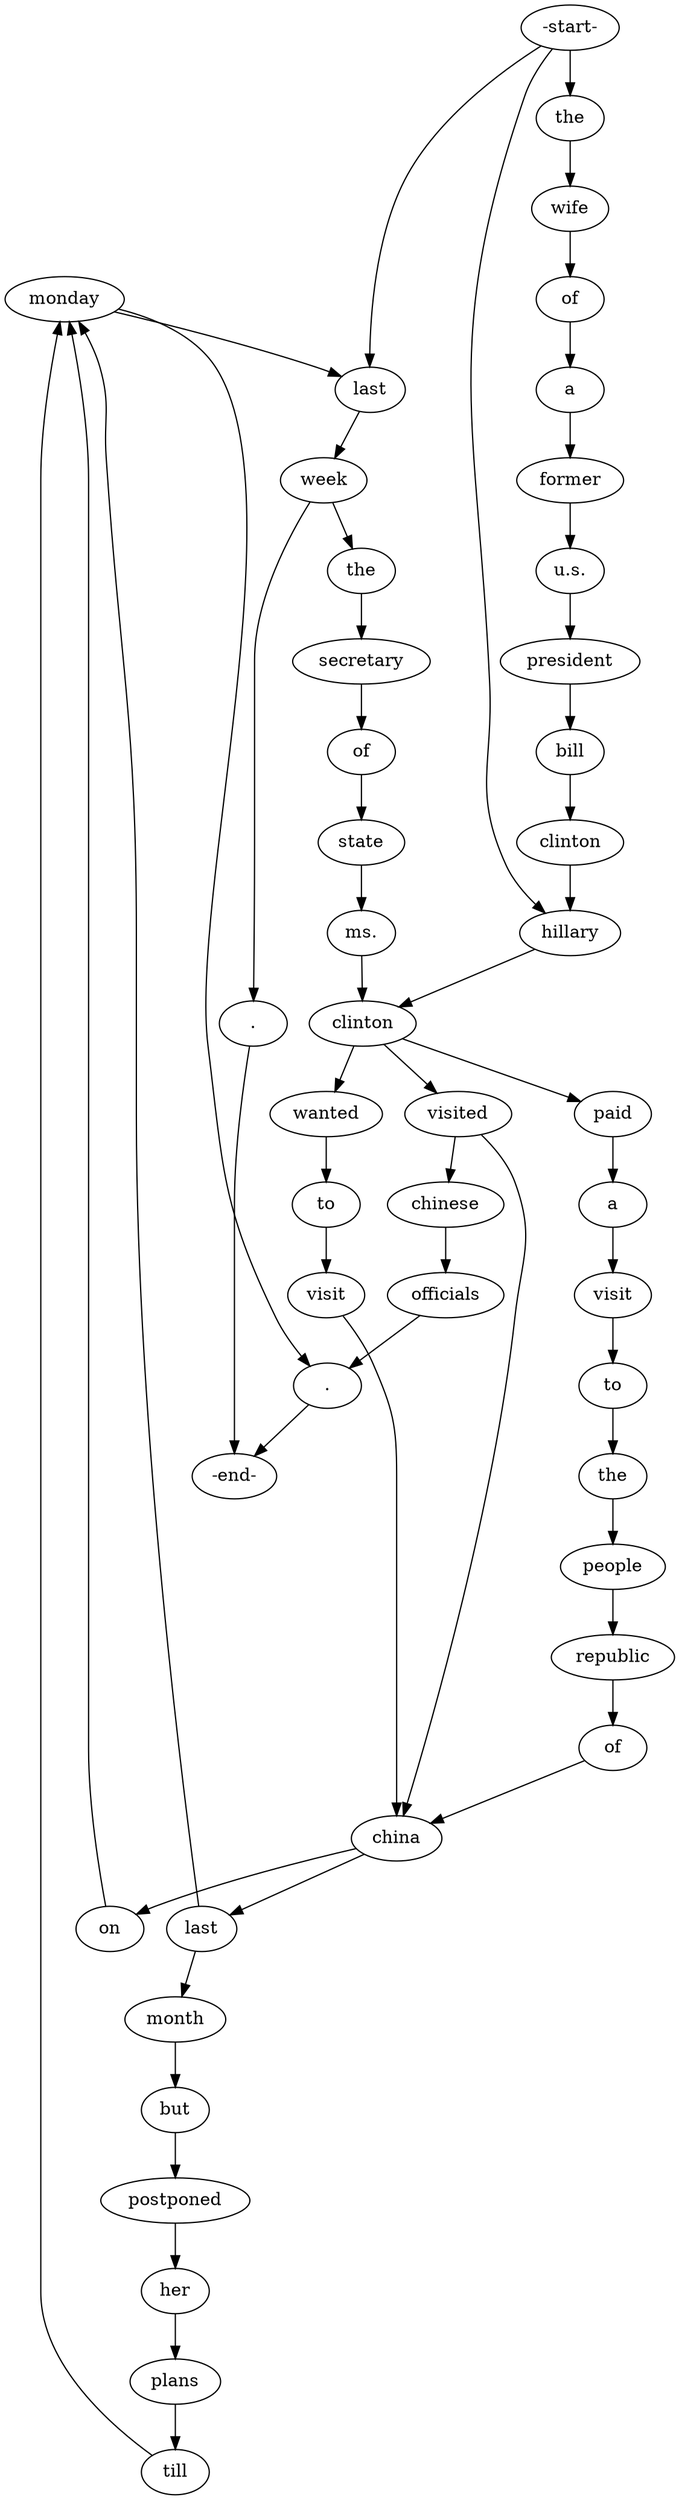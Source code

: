 strict digraph "" {
	node [label="\N"];
	"('monday/-/NNP', 0)"	 [info="[(0, 15), (1, 14), (2, 13)]",
		label=monday];
	"('last/-/JJ', 1)"	 [info="[(1, 15), (3, 1)]",
		label=last];
	"('monday/-/NNP', 0)" -> "('last/-/JJ', 1)"	 [weight=0.833333333333];
	"('./-/PUNCT', 0)"	 [info="[(0, 16), (2, 14), (3, 12)]",
		label="."];
	"('monday/-/NNP', 0)" -> "('./-/PUNCT', 0)"	 [weight=0.333333333333];
	"('republic/-/NNP', 0)"	 [info="[(2, 9)]",
		label=republic];
	"('of/-/IN', 1)"	 [info="[(2, 10)]",
		label=of];
	"('republic/-/NNP', 0)" -> "('of/-/IN', 1)"	 [weight=2.0];
	"('a/-/DT', 0)"	 [info="[(0, 4)]",
		label=a];
	"('former/-/JJ', 0)"	 [info="[(0, 5)]",
		label=former];
	"('a/-/DT', 0)" -> "('former/-/JJ', 0)"	 [weight=2.0];
	"('bill/-/NNP', 0)"	 [info="[(0, 8)]",
		label=bill];
	"('clinton/-/NNP', 0)"	 [info="[(0, 9)]",
		label=clinton];
	"('bill/-/NNP', 0)" -> "('clinton/-/NNP', 0)"	 [weight=2.0];
	"('u.s./-/NNP', 0)"	 [info="[(0, 6)]",
		label="u.s."];
	"('former/-/JJ', 0)" -> "('u.s./-/NNP', 0)"	 [weight=2.0];
	"('clinton/-/NNP', 1)"	 [info="[(0, 11), (1, 2), (2, 2), (3, 8)]",
		label=clinton];
	"('paid/-/VBD', 0)"	 [info="[(2, 3)]",
		label=paid];
	"('clinton/-/NNP', 1)" -> "('paid/-/VBD', 0)"	 [weight=1.25];
	"('wanted/-/VBD', 0)"	 [info="[(1, 3)]",
		label=wanted];
	"('clinton/-/NNP', 1)" -> "('wanted/-/VBD', 0)"	 [weight=1.25];
	"('visited/-/VBD', 0)"	 [info="[(0, 12), (3, 9)]",
		label=visited];
	"('clinton/-/NNP', 1)" -> "('visited/-/VBD', 0)"	 [weight=0.375];
	"('the/-/DT', 2)"	 [info="[(3, 3)]",
		label=the];
	"('secretary/-/NNP', 0)"	 [info="[(3, 4)]",
		label=secretary];
	"('the/-/DT', 2)" -> "('secretary/-/NNP', 0)"	 [weight=2.0];
	"('china/-/NNP', 0)"	 [info="[(0, 13), (1, 6), (2, 11)]",
		label=china];
	"('of/-/IN', 1)" -> "('china/-/NNP', 0)"	 [weight=1.33333333333];
	"('visit/-/VB', 0)"	 [info="[(1, 5)]",
		label=visit];
	"('visit/-/VB', 0)" -> "('china/-/NNP', 0)"	 [weight=1.33333333333];
	"('a/-/DT', 1)"	 [info="[(2, 4)]",
		label=a];
	"('paid/-/VBD', 0)" -> "('a/-/DT', 1)"	 [weight=2.0];
	"('last/-/JJ', 0)"	 [info="[(0, 14), (1, 7)]",
		label=last];
	"('last/-/JJ', 0)" -> "('monday/-/NNP', 0)"	 [weight=0.729166666667];
	"('month/-/NN', 0)"	 [info="[(1, 8)]",
		label=month];
	"('last/-/JJ', 0)" -> "('month/-/NN', 0)"	 [weight=1.5];
	"('till/-/IN', 0)"	 [info="[(1, 13)]",
		label=till];
	"('till/-/IN', 0)" -> "('monday/-/NNP', 0)"	 [weight=1.33333333333];
	"('but/-/CC', 0)"	 [info="[(1, 9)]",
		label=but];
	"('postponed/-/VBD', 0)"	 [info="[(1, 10)]",
		label=postponed];
	"('but/-/CC', 0)" -> "('postponed/-/VBD', 0)"	 [weight=2.0];
	"('visit/-/NN', 0)"	 [info="[(2, 5)]",
		label=visit];
	"('a/-/DT', 1)" -> "('visit/-/NN', 0)"	 [weight=2.0];
	"('her/-/PRP$', 0)"	 [info="[(1, 11)]",
		label=her];
	"('postponed/-/VBD', 0)" -> "('her/-/PRP$', 0)"	 [weight=2.0];
	"('hillary/-/NNP', 0)"	 [info="[(0, 10), (1, 1), (2, 1)]",
		label=hillary];
	"('clinton/-/NNP', 0)" -> "('hillary/-/NNP', 0)"	 [weight=1.33333333333];
	"('of/-/IN', 2)"	 [info="[(3, 5)]",
		label=of];
	"('secretary/-/NNP', 0)" -> "('of/-/IN', 2)"	 [weight=2.0];
	"('state/-/NNP', 0)"	 [info="[(3, 6)]",
		label=state];
	"('of/-/IN', 2)" -> "('state/-/NNP', 0)"	 [weight=2.0];
	"('month/-/NN', 0)" -> "('but/-/CC', 0)"	 [weight=2.0];
	"('week/-/NN', 0)"	 [info="[(1, 16), (3, 2)]",
		label=week];
	"('last/-/JJ', 1)" -> "('week/-/NN', 0)"	 [weight=0.5];
	"('ms./-/NNP', 0)"	 [info="[(3, 7)]",
		label="ms."];
	"('ms./-/NNP', 0)" -> "('clinton/-/NNP', 1)"	 [weight=1.25];
	"('officials/-/NNS', 0)"	 [info="[(3, 11)]",
		label=officials];
	"('officials/-/NNS', 0)" -> "('./-/PUNCT', 0)"	 [weight=1.33333333333];
	"('hillary/-/NNP', 0)" -> "('clinton/-/NNP', 1)"	 [weight=0.194444444444];
	"('to/-/TO', 0)"	 [info="[(1, 4)]",
		label=to];
	"('to/-/TO', 0)" -> "('visit/-/VB', 0)"	 [weight=2.0];
	"('china/-/NNP', 0)" -> "('last/-/JJ', 0)"	 [weight=0.416666666667];
	"('on/-/IN', 0)"	 [info="[(2, 12)]",
		label=on];
	"('china/-/NNP', 0)" -> "('on/-/IN', 0)"	 [weight=1.33333333333];
	"('-end-/-/-end-', 0)"	 [info="[(0, 17), (1, 18), (2, 15), (3, 13)]",
		label="-end-"];
	"('wife/-/NN', 0)"	 [info="[(0, 2)]",
		label=wife];
	"('of/-/IN', 0)"	 [info="[(0, 3)]",
		label=of];
	"('wife/-/NN', 0)" -> "('of/-/IN', 0)"	 [weight=2.0];
	"('to/-/TO', 1)"	 [info="[(2, 6)]",
		label=to];
	"('the/-/DT', 1)"	 [info="[(2, 7)]",
		label=the];
	"('to/-/TO', 1)" -> "('the/-/DT', 1)"	 [weight=2.0];
	"('./-/PUNCT', 0)" -> "('-end-/-/-end-', 0)"	 [weight=0.194444444444];
	"('the/-/DT', 0)"	 [info="[(0, 1)]",
		label=the];
	"('the/-/DT', 0)" -> "('wife/-/NN', 0)"	 [weight=2.0];
	"('on/-/IN', 0)" -> "('monday/-/NNP', 0)"	 [weight=1.33333333333];
	"('plans/-/NNS', 0)"	 [info="[(1, 12)]",
		label=plans];
	"('plans/-/NNS', 0)" -> "('till/-/IN', 0)"	 [weight=2.0];
	"('week/-/NN', 0)" -> "('the/-/DT', 2)"	 [weight=1.5];
	"('./-/PUNCT', 1)"	 [info="[(1, 17)]",
		label="."];
	"('week/-/NN', 0)" -> "('./-/PUNCT', 1)"	 [weight=1.5];
	"('president/-/NN', 0)"	 [info="[(0, 7)]",
		label=president];
	"('u.s./-/NNP', 0)" -> "('president/-/NN', 0)"	 [weight=2.0];
	"('wanted/-/VBD', 0)" -> "('to/-/TO', 0)"	 [weight=2.0];
	"('./-/PUNCT', 1)" -> "('-end-/-/-end-', 0)"	 [weight=1.25];
	"('people/-/NNP', 0)"	 [info="[(2, 8)]",
		label=people];
	"('people/-/NNP', 0)" -> "('republic/-/NNP', 0)"	 [weight=2.0];
	"('president/-/NN', 0)" -> "('bill/-/NNP', 0)"	 [weight=2.0];
	"('-start-/-/-start-', 0)"	 [info="[(0, 0), (1, 0), (2, 0), (3, 0)]",
		label="-start-"];
	"('-start-/-/-start-', 0)" -> "('last/-/JJ', 1)"	 [weight=0.703125];
	"('-start-/-/-start-', 0)" -> "('hillary/-/NNP', 0)"	 [weight=0.277777777778];
	"('-start-/-/-start-', 0)" -> "('the/-/DT', 0)"	 [weight=1.25];
	"('the/-/DT', 1)" -> "('people/-/NNP', 0)"	 [weight=2.0];
	"('state/-/NNP', 0)" -> "('ms./-/NNP', 0)"	 [weight=2.0];
	"('of/-/IN', 0)" -> "('a/-/DT', 0)"	 [weight=2.0];
	"('visit/-/NN', 0)" -> "('to/-/TO', 1)"	 [weight=2.0];
	"('chinese/-/JJ', 0)"	 [info="[(3, 10)]",
		label=chinese];
	"('chinese/-/JJ', 0)" -> "('officials/-/NNS', 0)"	 [weight=2.0];
	"('visited/-/VBD', 0)" -> "('china/-/NNP', 0)"	 [weight=0.833333333333];
	"('visited/-/VBD', 0)" -> "('chinese/-/JJ', 0)"	 [weight=1.5];
	"('her/-/PRP$', 0)" -> "('plans/-/NNS', 0)"	 [weight=2.0];
}

